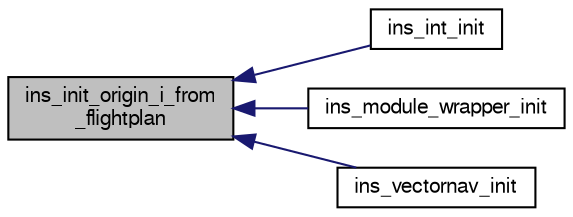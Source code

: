 digraph "ins_init_origin_i_from_flightplan"
{
  edge [fontname="FreeSans",fontsize="10",labelfontname="FreeSans",labelfontsize="10"];
  node [fontname="FreeSans",fontsize="10",shape=record];
  rankdir="LR";
  Node1 [label="ins_init_origin_i_from\l_flightplan",height=0.2,width=0.4,color="black", fillcolor="grey75", style="filled", fontcolor="black"];
  Node1 -> Node2 [dir="back",color="midnightblue",fontsize="10",style="solid",fontname="FreeSans"];
  Node2 [label="ins_int_init",height=0.2,width=0.4,color="black", fillcolor="white", style="filled",URL="$ins__int_8h.html#a6f47e4e65f9697a961c3bef79e9029e4"];
  Node1 -> Node3 [dir="back",color="midnightblue",fontsize="10",style="solid",fontname="FreeSans"];
  Node3 [label="ins_module_wrapper_init",height=0.2,width=0.4,color="black", fillcolor="white", style="filled",URL="$ins__skeleton_8h.html#a36545e3f7b1233bb331ff0952d01a9bc"];
  Node1 -> Node4 [dir="back",color="midnightblue",fontsize="10",style="solid",fontname="FreeSans"];
  Node4 [label="ins_vectornav_init",height=0.2,width=0.4,color="black", fillcolor="white", style="filled",URL="$ins__vectornav_8h.html#abccde82fac73ee723125e1173db630c0",tooltip="Initialize Vectornav struct. "];
}
